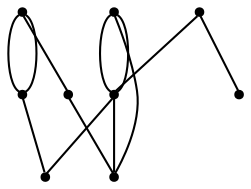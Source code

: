graph {
  node [shape=point,comment="{\"directed\":false,\"doi\":\"10.1007/978-3-031-49272-3_22\",\"figure\":\"9 (2)\"}"]

  v0 [pos="578.2848026077988,410.73844264639865"]
  v1 [pos="499.04722762312815,305.3645692310617"]
  v2 [pos="513.1327934100173,488.46445858490586"]
  v3 [pos="301.8658078010729,502.54780104254615"]
  v4 [pos="330.032774333492,263.114700827237"]
  v5 [pos="439.37834435225795,427.6659806842215"]
  v6 [pos="330.2203283714919,422.23793321229283"]
  v7 [pos="245.52765802928621,291.28529638227775"]
  v8 [pos="186.8308111570029,448.22925322477954"]

  v0 -- v1 [id="-1",pos="578.2848026077988,410.73844264639865 499.04722762312815,305.3645692310617 499.04722762312815,305.3645692310617 499.04722762312815,305.3645692310617"]
  v6 -- v5 [id="-3",pos="330.2203283714919,422.23793321229283 439.37834435225795,427.6659806842215 439.37834435225795,427.6659806842215 439.37834435225795,427.6659806842215"]
  v8 -- v3 [id="-7",pos="186.8308111570029,448.22925322477954 301.8658078010729,502.54780104254615 301.8658078010729,502.54780104254615 301.8658078010729,502.54780104254615"]
  v8 -- v7 [id="-12",pos="186.8308111570029,448.22925322477954 245.52765802928621,291.28529638227775 245.52765802928621,291.28529638227775 245.52765802928621,291.28529638227775"]
  v8 -- v7 [id="-14",pos="186.8308111570029,448.22925322477954 199.8609880525316,415.77346287395625 199.8609880525316,415.77346287395625 199.8609880525316,415.77346287395625 279.8029001458331,419.8157290457633 279.8029001458331,419.8157290457633 279.8029001458331,419.8157290457633 279.78207493903705,419.74489241660814 279.78207493903705,419.74489241660814 279.78207493903705,419.74489241660814 245.52765802928621,291.28529638227775 245.52765802928621,291.28529638227775 245.52765802928621,291.28529638227775"]
  v0 -- v1 [id="-15",pos="578.2848026077988,410.73844264639865 559.0932776450212,433.6345310308337 559.0932776450212,433.6345310308337 559.0932776450212,433.6345310308337 487.03176687728984,430.03400818285155 487.03176687728984,430.03400818285155 487.03176687728984,430.03400818285155 499.04722762312815,305.3645692310617 499.04722762312815,305.3645692310617 499.04722762312815,305.3645692310617"]
  v0 -- v2 [id="-16",pos="578.2848026077988,410.73844264639865 513.1327934100173,488.46445858490586 513.1327934100173,488.46445858490586 513.1327934100173,488.46445858490586"]
  v7 -- v3 [id="-19",pos="245.52765802928621,291.28529638227775 199.86516899099524,415.76929788364237 199.86516899099524,415.76929788364237 199.86516899099524,415.76929788364237 279.78207493903705,419.74489241660814 279.78207493903705,419.74489241660814 279.78207493903705,419.74489241660814 279.8029001458331,419.8157290457633 279.8029001458331,419.8157290457633 279.8029001458331,419.8157290457633 301.8658078010729,502.54780104254615 301.8658078010729,502.54780104254615 301.8658078010729,502.54780104254615"]
  v2 -- v3 [id="-23",pos="513.1327934100173,488.46445858490586 301.8658078010729,502.54780104254615 301.8658078010729,502.54780104254615 301.8658078010729,502.54780104254615"]
  v7 -- v4 [id="-30",pos="245.52765802928621,291.28529638227775 330.032774333492,263.114700827237 330.032774333492,263.114700827237 330.032774333492,263.114700827237"]
  v1 -- v4 [id="-32",pos="499.04722762312815,305.3645692310617 330.032774333492,263.114700827237 330.032774333492,263.114700827237 330.032774333492,263.114700827237"]
  v6 -- v7 [id="-38",pos="330.2203283714919,422.23793321229283 279.7820431448282,419.74486062278896 279.7820431448282,419.74486062278896 279.7820431448282,419.74486062278896 245.52765802928621,291.28529638227775 245.52765802928621,291.28529638227775 245.52765802928621,291.28529638227775"]
}